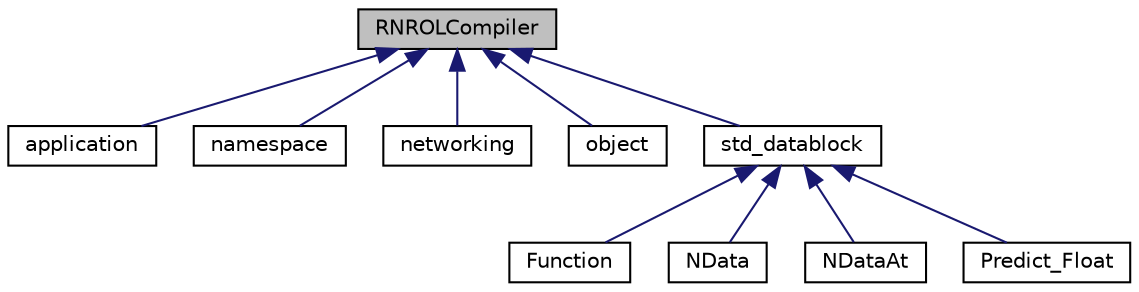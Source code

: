 digraph "RNROLCompiler"
{
  edge [fontname="Helvetica",fontsize="10",labelfontname="Helvetica",labelfontsize="10"];
  node [fontname="Helvetica",fontsize="10",shape=record];
  Node1 [label="RNROLCompiler",height=0.2,width=0.4,color="black", fillcolor="grey75", style="filled" fontcolor="black"];
  Node1 -> Node2 [dir="back",color="midnightblue",fontsize="10",style="solid",fontname="Helvetica"];
  Node2 [label="application",height=0.2,width=0.4,color="black", fillcolor="white", style="filled",URL="$classRNReplicaNet_1_1application.html"];
  Node1 -> Node3 [dir="back",color="midnightblue",fontsize="10",style="solid",fontname="Helvetica"];
  Node3 [label="namespace",height=0.2,width=0.4,color="black", fillcolor="white", style="filled",URL="$classRNReplicaNet_1_1namespace.html"];
  Node1 -> Node4 [dir="back",color="midnightblue",fontsize="10",style="solid",fontname="Helvetica"];
  Node4 [label="networking",height=0.2,width=0.4,color="black", fillcolor="white", style="filled",URL="$classRNReplicaNet_1_1networking.html"];
  Node1 -> Node5 [dir="back",color="midnightblue",fontsize="10",style="solid",fontname="Helvetica"];
  Node5 [label="object",height=0.2,width=0.4,color="black", fillcolor="white", style="filled",URL="$classRNReplicaNet_1_1object.html"];
  Node1 -> Node6 [dir="back",color="midnightblue",fontsize="10",style="solid",fontname="Helvetica"];
  Node6 [label="std_datablock",height=0.2,width=0.4,color="black", fillcolor="white", style="filled",URL="$classRNReplicaNet_1_1std__datablock.html"];
  Node6 -> Node7 [dir="back",color="midnightblue",fontsize="10",style="solid",fontname="Helvetica"];
  Node7 [label="Function",height=0.2,width=0.4,color="black", fillcolor="white", style="filled",URL="$classRNReplicaNet_1_1Function.html"];
  Node6 -> Node8 [dir="back",color="midnightblue",fontsize="10",style="solid",fontname="Helvetica"];
  Node8 [label="NData",height=0.2,width=0.4,color="black", fillcolor="white", style="filled",URL="$classRNReplicaNet_1_1NData.html"];
  Node6 -> Node9 [dir="back",color="midnightblue",fontsize="10",style="solid",fontname="Helvetica"];
  Node9 [label="NDataAt",height=0.2,width=0.4,color="black", fillcolor="white", style="filled",URL="$classRNReplicaNet_1_1NDataAt.html"];
  Node6 -> Node10 [dir="back",color="midnightblue",fontsize="10",style="solid",fontname="Helvetica"];
  Node10 [label="Predict_Float",height=0.2,width=0.4,color="black", fillcolor="white", style="filled",URL="$classRNReplicaNet_1_1Predict__Float.html"];
}
